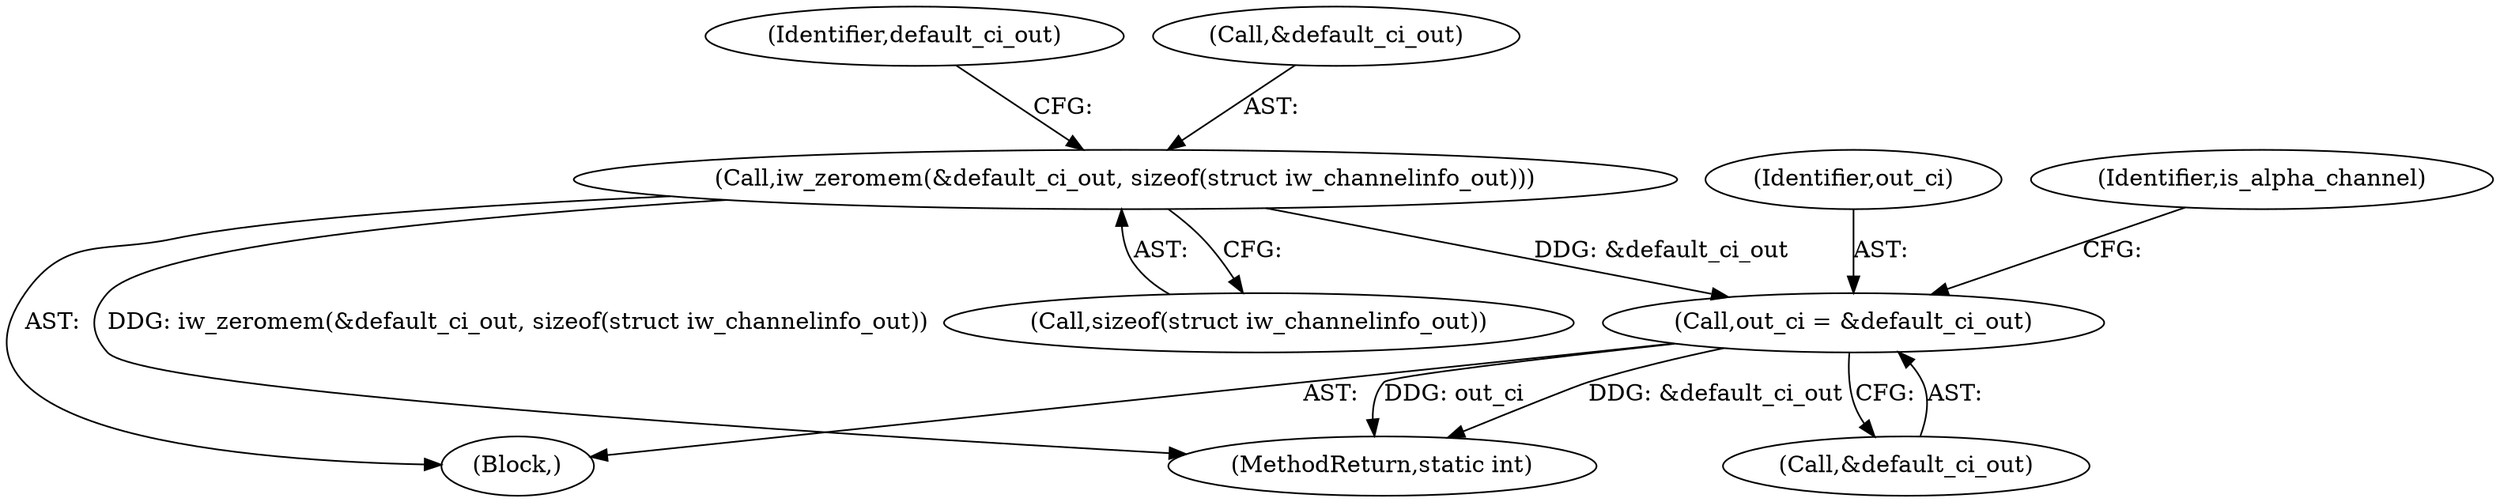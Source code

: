 digraph "0_imageworsener_a4f247707f08e322f0b41e82c3e06e224240a654_0@pointer" {
"1000218" [label="(Call,out_ci = &default_ci_out)"];
"1000208" [label="(Call,iw_zeromem(&default_ci_out, sizeof(struct iw_channelinfo_out)))"];
"1000211" [label="(Call,sizeof(struct iw_channelinfo_out))"];
"1000215" [label="(Identifier,default_ci_out)"];
"1000207" [label="(Block,)"];
"1000218" [label="(Call,out_ci = &default_ci_out)"];
"1000209" [label="(Call,&default_ci_out)"];
"1000220" [label="(Call,&default_ci_out)"];
"1000219" [label="(Identifier,out_ci)"];
"1000208" [label="(Call,iw_zeromem(&default_ci_out, sizeof(struct iw_channelinfo_out)))"];
"1000852" [label="(MethodReturn,static int)"];
"1000223" [label="(Identifier,is_alpha_channel)"];
"1000218" -> "1000207"  [label="AST: "];
"1000218" -> "1000220"  [label="CFG: "];
"1000219" -> "1000218"  [label="AST: "];
"1000220" -> "1000218"  [label="AST: "];
"1000223" -> "1000218"  [label="CFG: "];
"1000218" -> "1000852"  [label="DDG: out_ci"];
"1000218" -> "1000852"  [label="DDG: &default_ci_out"];
"1000208" -> "1000218"  [label="DDG: &default_ci_out"];
"1000208" -> "1000207"  [label="AST: "];
"1000208" -> "1000211"  [label="CFG: "];
"1000209" -> "1000208"  [label="AST: "];
"1000211" -> "1000208"  [label="AST: "];
"1000215" -> "1000208"  [label="CFG: "];
"1000208" -> "1000852"  [label="DDG: iw_zeromem(&default_ci_out, sizeof(struct iw_channelinfo_out))"];
}
